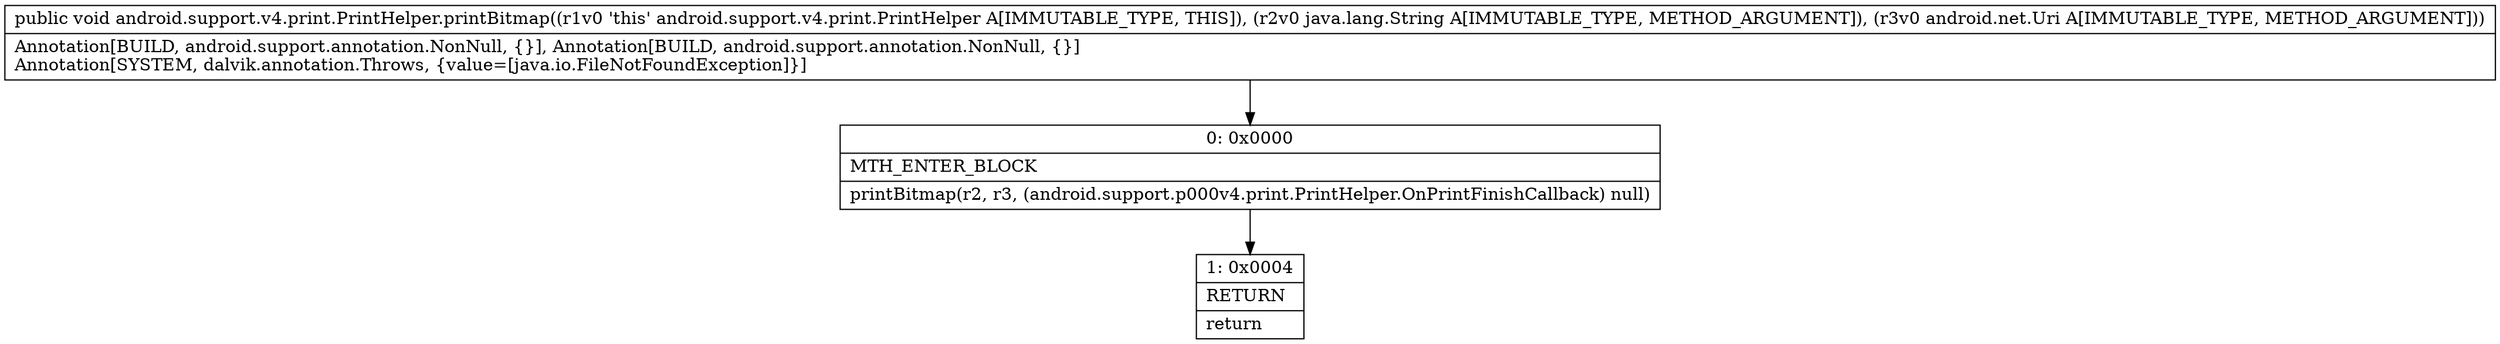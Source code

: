 digraph "CFG forandroid.support.v4.print.PrintHelper.printBitmap(Ljava\/lang\/String;Landroid\/net\/Uri;)V" {
Node_0 [shape=record,label="{0\:\ 0x0000|MTH_ENTER_BLOCK\l|printBitmap(r2, r3, (android.support.p000v4.print.PrintHelper.OnPrintFinishCallback) null)\l}"];
Node_1 [shape=record,label="{1\:\ 0x0004|RETURN\l|return\l}"];
MethodNode[shape=record,label="{public void android.support.v4.print.PrintHelper.printBitmap((r1v0 'this' android.support.v4.print.PrintHelper A[IMMUTABLE_TYPE, THIS]), (r2v0 java.lang.String A[IMMUTABLE_TYPE, METHOD_ARGUMENT]), (r3v0 android.net.Uri A[IMMUTABLE_TYPE, METHOD_ARGUMENT]))  | Annotation[BUILD, android.support.annotation.NonNull, \{\}], Annotation[BUILD, android.support.annotation.NonNull, \{\}]\lAnnotation[SYSTEM, dalvik.annotation.Throws, \{value=[java.io.FileNotFoundException]\}]\l}"];
MethodNode -> Node_0;
Node_0 -> Node_1;
}

